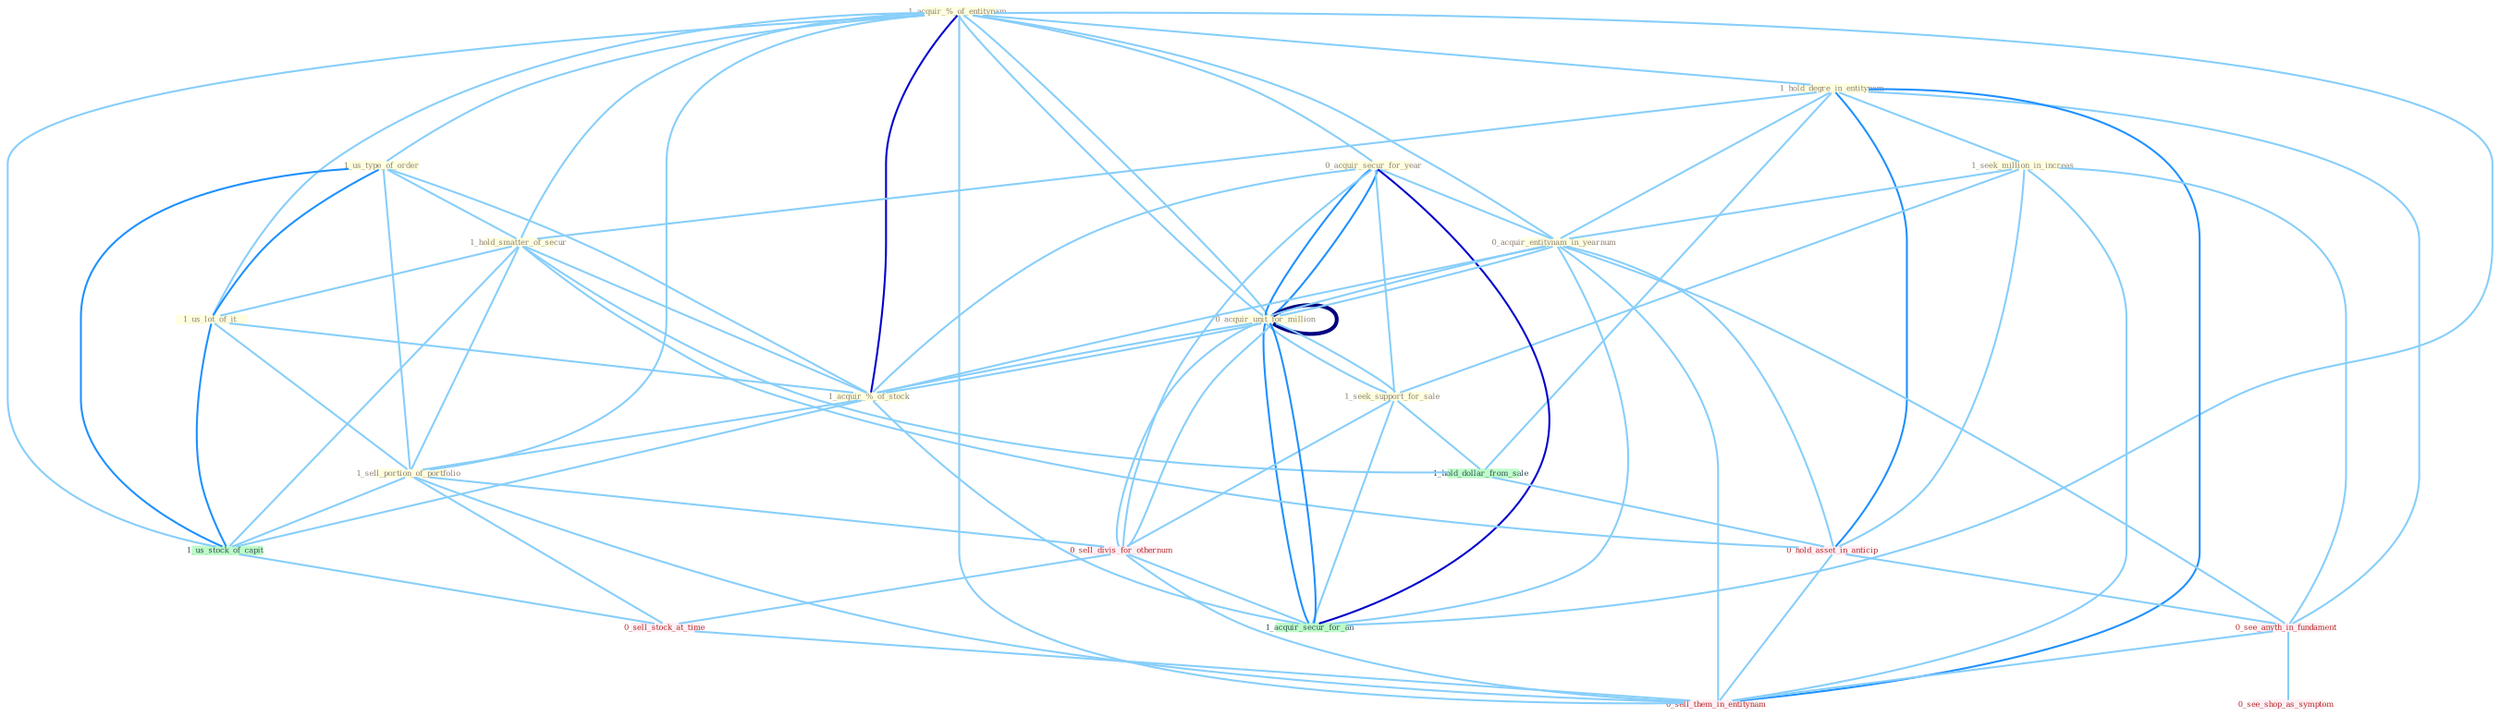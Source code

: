 Graph G{ 
    node
    [shape=polygon,style=filled,width=.5,height=.06,color="#BDFCC9",fixedsize=true,fontsize=4,
    fontcolor="#2f4f4f"];
    {node
    [color="#ffffe0", fontcolor="#8b7d6b"] "1_acquir_%_of_entitynam " "1_hold_degre_in_entitynam " "1_seek_million_in_increas " "1_us_type_of_order " "0_acquir_secur_for_year " "0_acquir_unit_for_million " "1_hold_smatter_of_secur " "0_acquir_entitynam_in_yearnum " "1_us_lot_of_it " "1_acquir_%_of_stock " "1_seek_support_for_sale " "1_sell_portion_of_portfolio "}
{node [color="#fff0f5", fontcolor="#b22222"] "0_sell_divis_for_othernum " "0_hold_asset_in_anticip " "0_sell_stock_at_time " "0_see_anyth_in_fundament " "0_acquir_unit_for_million " "0_see_shop_as_symptom " "0_sell_them_in_entitynam "}
edge [color="#B0E2FF"];

	"1_acquir_%_of_entitynam " -- "1_hold_degre_in_entitynam " [w="1", color="#87cefa" ];
	"1_acquir_%_of_entitynam " -- "1_us_type_of_order " [w="1", color="#87cefa" ];
	"1_acquir_%_of_entitynam " -- "0_acquir_secur_for_year " [w="1", color="#87cefa" ];
	"1_acquir_%_of_entitynam " -- "0_acquir_unit_for_million " [w="1", color="#87cefa" ];
	"1_acquir_%_of_entitynam " -- "1_hold_smatter_of_secur " [w="1", color="#87cefa" ];
	"1_acquir_%_of_entitynam " -- "0_acquir_entitynam_in_yearnum " [w="1", color="#87cefa" ];
	"1_acquir_%_of_entitynam " -- "1_us_lot_of_it " [w="1", color="#87cefa" ];
	"1_acquir_%_of_entitynam " -- "1_acquir_%_of_stock " [w="3", color="#0000cd" , len=0.6];
	"1_acquir_%_of_entitynam " -- "1_sell_portion_of_portfolio " [w="1", color="#87cefa" ];
	"1_acquir_%_of_entitynam " -- "1_acquir_secur_for_an " [w="1", color="#87cefa" ];
	"1_acquir_%_of_entitynam " -- "1_us_stock_of_capit " [w="1", color="#87cefa" ];
	"1_acquir_%_of_entitynam " -- "0_acquir_unit_for_million " [w="1", color="#87cefa" ];
	"1_acquir_%_of_entitynam " -- "0_sell_them_in_entitynam " [w="1", color="#87cefa" ];
	"1_hold_degre_in_entitynam " -- "1_seek_million_in_increas " [w="1", color="#87cefa" ];
	"1_hold_degre_in_entitynam " -- "1_hold_smatter_of_secur " [w="1", color="#87cefa" ];
	"1_hold_degre_in_entitynam " -- "0_acquir_entitynam_in_yearnum " [w="1", color="#87cefa" ];
	"1_hold_degre_in_entitynam " -- "1_hold_dollar_from_sale " [w="1", color="#87cefa" ];
	"1_hold_degre_in_entitynam " -- "0_hold_asset_in_anticip " [w="2", color="#1e90ff" , len=0.8];
	"1_hold_degre_in_entitynam " -- "0_see_anyth_in_fundament " [w="1", color="#87cefa" ];
	"1_hold_degre_in_entitynam " -- "0_sell_them_in_entitynam " [w="2", color="#1e90ff" , len=0.8];
	"1_seek_million_in_increas " -- "0_acquir_entitynam_in_yearnum " [w="1", color="#87cefa" ];
	"1_seek_million_in_increas " -- "1_seek_support_for_sale " [w="1", color="#87cefa" ];
	"1_seek_million_in_increas " -- "0_hold_asset_in_anticip " [w="1", color="#87cefa" ];
	"1_seek_million_in_increas " -- "0_see_anyth_in_fundament " [w="1", color="#87cefa" ];
	"1_seek_million_in_increas " -- "0_sell_them_in_entitynam " [w="1", color="#87cefa" ];
	"1_us_type_of_order " -- "1_hold_smatter_of_secur " [w="1", color="#87cefa" ];
	"1_us_type_of_order " -- "1_us_lot_of_it " [w="2", color="#1e90ff" , len=0.8];
	"1_us_type_of_order " -- "1_acquir_%_of_stock " [w="1", color="#87cefa" ];
	"1_us_type_of_order " -- "1_sell_portion_of_portfolio " [w="1", color="#87cefa" ];
	"1_us_type_of_order " -- "1_us_stock_of_capit " [w="2", color="#1e90ff" , len=0.8];
	"0_acquir_secur_for_year " -- "0_acquir_unit_for_million " [w="2", color="#1e90ff" , len=0.8];
	"0_acquir_secur_for_year " -- "0_acquir_entitynam_in_yearnum " [w="1", color="#87cefa" ];
	"0_acquir_secur_for_year " -- "1_acquir_%_of_stock " [w="1", color="#87cefa" ];
	"0_acquir_secur_for_year " -- "1_seek_support_for_sale " [w="1", color="#87cefa" ];
	"0_acquir_secur_for_year " -- "0_sell_divis_for_othernum " [w="1", color="#87cefa" ];
	"0_acquir_secur_for_year " -- "1_acquir_secur_for_an " [w="3", color="#0000cd" , len=0.6];
	"0_acquir_secur_for_year " -- "0_acquir_unit_for_million " [w="2", color="#1e90ff" , len=0.8];
	"0_acquir_unit_for_million " -- "0_acquir_entitynam_in_yearnum " [w="1", color="#87cefa" ];
	"0_acquir_unit_for_million " -- "1_acquir_%_of_stock " [w="1", color="#87cefa" ];
	"0_acquir_unit_for_million " -- "1_seek_support_for_sale " [w="1", color="#87cefa" ];
	"0_acquir_unit_for_million " -- "0_sell_divis_for_othernum " [w="1", color="#87cefa" ];
	"0_acquir_unit_for_million " -- "1_acquir_secur_for_an " [w="2", color="#1e90ff" , len=0.8];
	"0_acquir_unit_for_million " -- "0_acquir_unit_for_million " [w="4", style=bold, color="#000080", len=0.4];
	"1_hold_smatter_of_secur " -- "1_us_lot_of_it " [w="1", color="#87cefa" ];
	"1_hold_smatter_of_secur " -- "1_acquir_%_of_stock " [w="1", color="#87cefa" ];
	"1_hold_smatter_of_secur " -- "1_sell_portion_of_portfolio " [w="1", color="#87cefa" ];
	"1_hold_smatter_of_secur " -- "1_us_stock_of_capit " [w="1", color="#87cefa" ];
	"1_hold_smatter_of_secur " -- "1_hold_dollar_from_sale " [w="1", color="#87cefa" ];
	"1_hold_smatter_of_secur " -- "0_hold_asset_in_anticip " [w="1", color="#87cefa" ];
	"0_acquir_entitynam_in_yearnum " -- "1_acquir_%_of_stock " [w="1", color="#87cefa" ];
	"0_acquir_entitynam_in_yearnum " -- "1_acquir_secur_for_an " [w="1", color="#87cefa" ];
	"0_acquir_entitynam_in_yearnum " -- "0_hold_asset_in_anticip " [w="1", color="#87cefa" ];
	"0_acquir_entitynam_in_yearnum " -- "0_see_anyth_in_fundament " [w="1", color="#87cefa" ];
	"0_acquir_entitynam_in_yearnum " -- "0_acquir_unit_for_million " [w="1", color="#87cefa" ];
	"0_acquir_entitynam_in_yearnum " -- "0_sell_them_in_entitynam " [w="1", color="#87cefa" ];
	"1_us_lot_of_it " -- "1_acquir_%_of_stock " [w="1", color="#87cefa" ];
	"1_us_lot_of_it " -- "1_sell_portion_of_portfolio " [w="1", color="#87cefa" ];
	"1_us_lot_of_it " -- "1_us_stock_of_capit " [w="2", color="#1e90ff" , len=0.8];
	"1_acquir_%_of_stock " -- "1_sell_portion_of_portfolio " [w="1", color="#87cefa" ];
	"1_acquir_%_of_stock " -- "1_acquir_secur_for_an " [w="1", color="#87cefa" ];
	"1_acquir_%_of_stock " -- "1_us_stock_of_capit " [w="1", color="#87cefa" ];
	"1_acquir_%_of_stock " -- "0_acquir_unit_for_million " [w="1", color="#87cefa" ];
	"1_seek_support_for_sale " -- "0_sell_divis_for_othernum " [w="1", color="#87cefa" ];
	"1_seek_support_for_sale " -- "1_acquir_secur_for_an " [w="1", color="#87cefa" ];
	"1_seek_support_for_sale " -- "1_hold_dollar_from_sale " [w="1", color="#87cefa" ];
	"1_seek_support_for_sale " -- "0_acquir_unit_for_million " [w="1", color="#87cefa" ];
	"1_sell_portion_of_portfolio " -- "0_sell_divis_for_othernum " [w="1", color="#87cefa" ];
	"1_sell_portion_of_portfolio " -- "1_us_stock_of_capit " [w="1", color="#87cefa" ];
	"1_sell_portion_of_portfolio " -- "0_sell_stock_at_time " [w="1", color="#87cefa" ];
	"1_sell_portion_of_portfolio " -- "0_sell_them_in_entitynam " [w="1", color="#87cefa" ];
	"0_sell_divis_for_othernum " -- "1_acquir_secur_for_an " [w="1", color="#87cefa" ];
	"0_sell_divis_for_othernum " -- "0_sell_stock_at_time " [w="1", color="#87cefa" ];
	"0_sell_divis_for_othernum " -- "0_acquir_unit_for_million " [w="1", color="#87cefa" ];
	"0_sell_divis_for_othernum " -- "0_sell_them_in_entitynam " [w="1", color="#87cefa" ];
	"1_acquir_secur_for_an " -- "0_acquir_unit_for_million " [w="2", color="#1e90ff" , len=0.8];
	"1_us_stock_of_capit " -- "0_sell_stock_at_time " [w="1", color="#87cefa" ];
	"1_hold_dollar_from_sale " -- "0_hold_asset_in_anticip " [w="1", color="#87cefa" ];
	"0_hold_asset_in_anticip " -- "0_see_anyth_in_fundament " [w="1", color="#87cefa" ];
	"0_hold_asset_in_anticip " -- "0_sell_them_in_entitynam " [w="1", color="#87cefa" ];
	"0_sell_stock_at_time " -- "0_sell_them_in_entitynam " [w="1", color="#87cefa" ];
	"0_see_anyth_in_fundament " -- "0_see_shop_as_symptom " [w="1", color="#87cefa" ];
	"0_see_anyth_in_fundament " -- "0_sell_them_in_entitynam " [w="1", color="#87cefa" ];
}